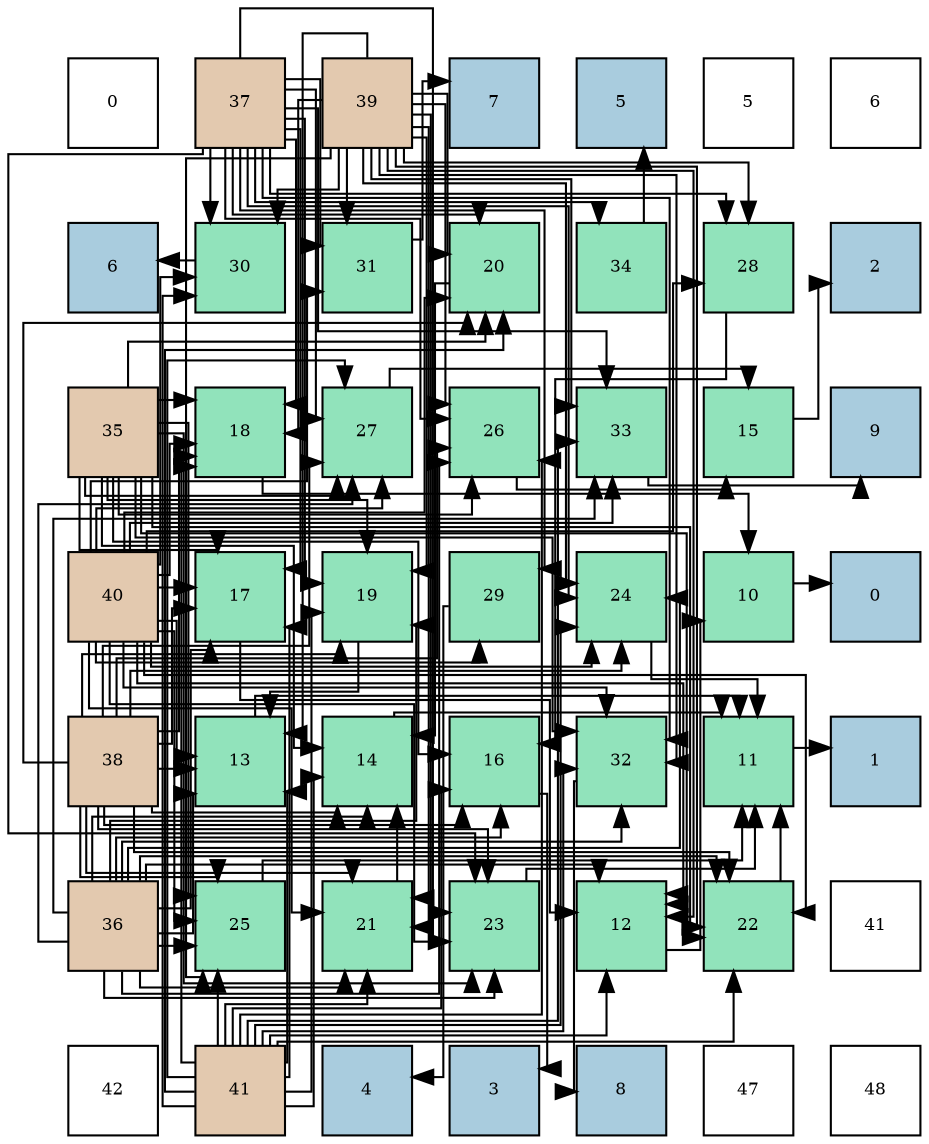 digraph layout{
 rankdir=TB;
 splines=ortho;
 node [style=filled shape=square fixedsize=true width=0.6];
0[label="0", fontsize=8, fillcolor="#ffffff"];
1[label="37", fontsize=8, fillcolor="#e3c9af"];
2[label="39", fontsize=8, fillcolor="#e3c9af"];
3[label="7", fontsize=8, fillcolor="#a9ccde"];
4[label="5", fontsize=8, fillcolor="#a9ccde"];
5[label="5", fontsize=8, fillcolor="#ffffff"];
6[label="6", fontsize=8, fillcolor="#ffffff"];
7[label="6", fontsize=8, fillcolor="#a9ccde"];
8[label="30", fontsize=8, fillcolor="#91e3bb"];
9[label="31", fontsize=8, fillcolor="#91e3bb"];
10[label="20", fontsize=8, fillcolor="#91e3bb"];
11[label="34", fontsize=8, fillcolor="#91e3bb"];
12[label="28", fontsize=8, fillcolor="#91e3bb"];
13[label="2", fontsize=8, fillcolor="#a9ccde"];
14[label="35", fontsize=8, fillcolor="#e3c9af"];
15[label="18", fontsize=8, fillcolor="#91e3bb"];
16[label="27", fontsize=8, fillcolor="#91e3bb"];
17[label="26", fontsize=8, fillcolor="#91e3bb"];
18[label="33", fontsize=8, fillcolor="#91e3bb"];
19[label="15", fontsize=8, fillcolor="#91e3bb"];
20[label="9", fontsize=8, fillcolor="#a9ccde"];
21[label="40", fontsize=8, fillcolor="#e3c9af"];
22[label="17", fontsize=8, fillcolor="#91e3bb"];
23[label="19", fontsize=8, fillcolor="#91e3bb"];
24[label="29", fontsize=8, fillcolor="#91e3bb"];
25[label="24", fontsize=8, fillcolor="#91e3bb"];
26[label="10", fontsize=8, fillcolor="#91e3bb"];
27[label="0", fontsize=8, fillcolor="#a9ccde"];
28[label="38", fontsize=8, fillcolor="#e3c9af"];
29[label="13", fontsize=8, fillcolor="#91e3bb"];
30[label="14", fontsize=8, fillcolor="#91e3bb"];
31[label="16", fontsize=8, fillcolor="#91e3bb"];
32[label="32", fontsize=8, fillcolor="#91e3bb"];
33[label="11", fontsize=8, fillcolor="#91e3bb"];
34[label="1", fontsize=8, fillcolor="#a9ccde"];
35[label="36", fontsize=8, fillcolor="#e3c9af"];
36[label="25", fontsize=8, fillcolor="#91e3bb"];
37[label="21", fontsize=8, fillcolor="#91e3bb"];
38[label="23", fontsize=8, fillcolor="#91e3bb"];
39[label="12", fontsize=8, fillcolor="#91e3bb"];
40[label="22", fontsize=8, fillcolor="#91e3bb"];
41[label="41", fontsize=8, fillcolor="#ffffff"];
42[label="42", fontsize=8, fillcolor="#ffffff"];
43[label="41", fontsize=8, fillcolor="#e3c9af"];
44[label="4", fontsize=8, fillcolor="#a9ccde"];
45[label="3", fontsize=8, fillcolor="#a9ccde"];
46[label="8", fontsize=8, fillcolor="#a9ccde"];
47[label="47", fontsize=8, fillcolor="#ffffff"];
48[label="48", fontsize=8, fillcolor="#ffffff"];
edge [constraint=false, style=vis];26 -> 27;
33 -> 34;
39 -> 26;
29 -> 33;
30 -> 33;
19 -> 13;
31 -> 45;
22 -> 39;
15 -> 26;
23 -> 29;
10 -> 30;
37 -> 30;
40 -> 33;
38 -> 33;
25 -> 33;
36 -> 33;
17 -> 19;
16 -> 19;
12 -> 31;
24 -> 44;
8 -> 7;
9 -> 3;
32 -> 46;
18 -> 20;
11 -> 4;
14 -> 39;
14 -> 30;
14 -> 31;
14 -> 22;
14 -> 15;
14 -> 23;
14 -> 10;
14 -> 40;
14 -> 38;
14 -> 36;
14 -> 17;
14 -> 16;
14 -> 32;
35 -> 39;
35 -> 29;
35 -> 30;
35 -> 31;
35 -> 22;
35 -> 23;
35 -> 37;
35 -> 40;
35 -> 38;
35 -> 25;
35 -> 36;
35 -> 17;
35 -> 16;
35 -> 32;
35 -> 18;
1 -> 22;
1 -> 15;
1 -> 23;
1 -> 10;
1 -> 37;
1 -> 38;
1 -> 25;
1 -> 17;
1 -> 16;
1 -> 12;
1 -> 24;
1 -> 8;
1 -> 9;
1 -> 32;
1 -> 18;
1 -> 11;
28 -> 29;
28 -> 30;
28 -> 31;
28 -> 22;
28 -> 15;
28 -> 23;
28 -> 10;
28 -> 37;
28 -> 40;
28 -> 38;
28 -> 25;
28 -> 36;
28 -> 17;
28 -> 16;
2 -> 39;
2 -> 29;
2 -> 15;
2 -> 23;
2 -> 10;
2 -> 37;
2 -> 40;
2 -> 38;
2 -> 25;
2 -> 36;
2 -> 17;
2 -> 12;
2 -> 8;
2 -> 9;
2 -> 32;
2 -> 18;
21 -> 39;
21 -> 29;
21 -> 22;
21 -> 15;
21 -> 10;
21 -> 37;
21 -> 40;
21 -> 38;
21 -> 25;
21 -> 36;
21 -> 16;
21 -> 12;
21 -> 24;
21 -> 8;
21 -> 9;
21 -> 32;
21 -> 18;
43 -> 39;
43 -> 29;
43 -> 30;
43 -> 31;
43 -> 22;
43 -> 15;
43 -> 23;
43 -> 10;
43 -> 37;
43 -> 40;
43 -> 25;
43 -> 36;
43 -> 17;
43 -> 16;
43 -> 8;
43 -> 32;
43 -> 18;
edge [constraint=true, style=invis];
0 -> 7 -> 14 -> 21 -> 28 -> 35 -> 42;
1 -> 8 -> 15 -> 22 -> 29 -> 36 -> 43;
2 -> 9 -> 16 -> 23 -> 30 -> 37 -> 44;
3 -> 10 -> 17 -> 24 -> 31 -> 38 -> 45;
4 -> 11 -> 18 -> 25 -> 32 -> 39 -> 46;
5 -> 12 -> 19 -> 26 -> 33 -> 40 -> 47;
6 -> 13 -> 20 -> 27 -> 34 -> 41 -> 48;
rank = same {0 -> 1 -> 2 -> 3 -> 4 -> 5 -> 6};
rank = same {7 -> 8 -> 9 -> 10 -> 11 -> 12 -> 13};
rank = same {14 -> 15 -> 16 -> 17 -> 18 -> 19 -> 20};
rank = same {21 -> 22 -> 23 -> 24 -> 25 -> 26 -> 27};
rank = same {28 -> 29 -> 30 -> 31 -> 32 -> 33 -> 34};
rank = same {35 -> 36 -> 37 -> 38 -> 39 -> 40 -> 41};
rank = same {42 -> 43 -> 44 -> 45 -> 46 -> 47 -> 48};
}